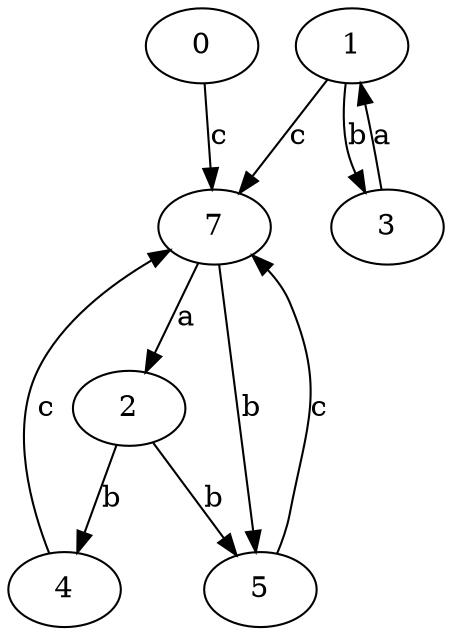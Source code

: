 strict digraph  {
0;
1;
2;
3;
4;
5;
7;
0 -> 7  [label=c];
1 -> 3  [label=b];
1 -> 7  [label=c];
2 -> 4  [label=b];
2 -> 5  [label=b];
3 -> 1  [label=a];
4 -> 7  [label=c];
5 -> 7  [label=c];
7 -> 2  [label=a];
7 -> 5  [label=b];
}
